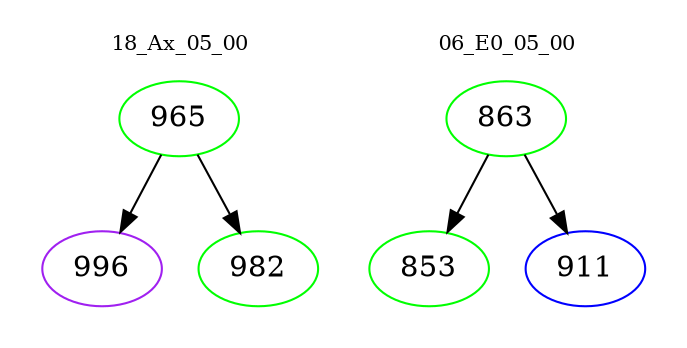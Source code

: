 digraph{
subgraph cluster_0 {
color = white
label = "18_Ax_05_00";
fontsize=10;
T0_965 [label="965", color="green"]
T0_965 -> T0_996 [color="black"]
T0_996 [label="996", color="purple"]
T0_965 -> T0_982 [color="black"]
T0_982 [label="982", color="green"]
}
subgraph cluster_1 {
color = white
label = "06_E0_05_00";
fontsize=10;
T1_863 [label="863", color="green"]
T1_863 -> T1_853 [color="black"]
T1_853 [label="853", color="green"]
T1_863 -> T1_911 [color="black"]
T1_911 [label="911", color="blue"]
}
}
